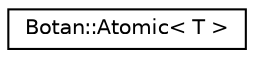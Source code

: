 digraph "Graphical Class Hierarchy"
{
  edge [fontname="Helvetica",fontsize="10",labelfontname="Helvetica",labelfontsize="10"];
  node [fontname="Helvetica",fontsize="10",shape=record];
  rankdir="LR";
  Node0 [label="Botan::Atomic\< T \>",height=0.2,width=0.4,color="black", fillcolor="white", style="filled",URL="$class_botan_1_1_atomic.html"];
}
